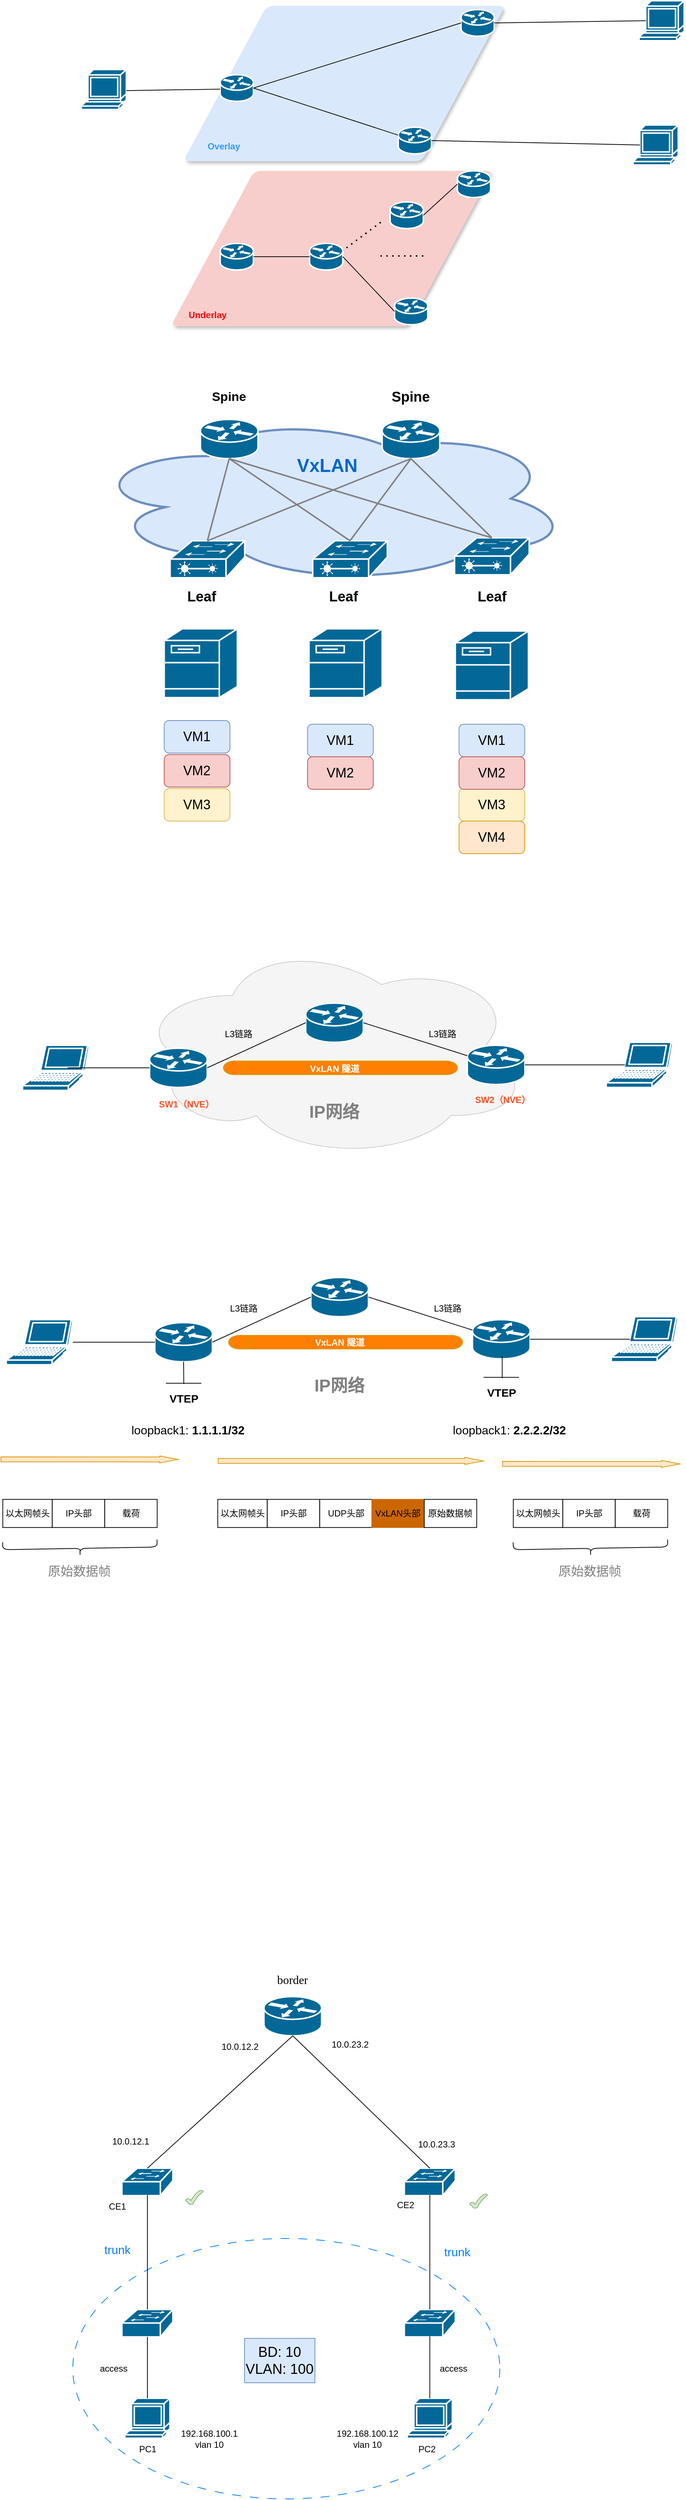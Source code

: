 <mxfile version="28.2.3" pages="2">
  <diagram name="VxLAN" id="Pzourz4h_DFcCKRPGFEX">
    <mxGraphModel dx="1106" dy="-85" grid="0" gridSize="10" guides="1" tooltips="1" connect="1" arrows="1" fold="1" page="0" pageScale="1" pageWidth="827" pageHeight="1169" math="0" shadow="0">
      <root>
        <mxCell id="0" />
        <mxCell id="1" parent="0" />
        <mxCell id="JjamYGA8a8fAGe5ncsV0-131" value="" style="ellipse;whiteSpace=wrap;html=1;dashed=1;dashPattern=12 12;strokeColor=#007FFF;" parent="1" vertex="1">
          <mxGeometry x="94.5" y="3750" width="578" height="352" as="geometry" />
        </mxCell>
        <mxCell id="JjamYGA8a8fAGe5ncsV0-26" value="" style="shape=parallelogram;perimeter=parallelogramPerimeter;whiteSpace=wrap;html=1;fixedSize=1;size=113;fillColor=#f8cecc;strokeColor=none;dashed=1;dashPattern=1 1;strokeWidth=1;rounded=1;shadow=1;" parent="1" vertex="1">
          <mxGeometry x="227" y="955" width="436" height="210" as="geometry" />
        </mxCell>
        <mxCell id="JjamYGA8a8fAGe5ncsV0-13" value="" style="shape=parallelogram;perimeter=parallelogramPerimeter;whiteSpace=wrap;html=1;fixedSize=1;size=113;fillColor=#dae8fc;strokeColor=none;dashed=1;dashPattern=1 1;strokeWidth=1;rounded=1;shadow=1;" parent="1" vertex="1">
          <mxGeometry x="244" y="732" width="436" height="210" as="geometry" />
        </mxCell>
        <mxCell id="JjamYGA8a8fAGe5ncsV0-1" value="" style="shape=mxgraph.cisco.computers_and_peripherals.terminal;sketch=0;html=1;pointerEvents=1;dashed=0;fillColor=#036897;strokeColor=#ffffff;strokeWidth=2;verticalLabelPosition=bottom;verticalAlign=top;align=center;outlineConnect=0;" parent="1" vertex="1">
          <mxGeometry x="106" y="818" width="61" height="54" as="geometry" />
        </mxCell>
        <mxCell id="JjamYGA8a8fAGe5ncsV0-2" value="" style="shape=mxgraph.cisco.computers_and_peripherals.terminal;sketch=0;html=1;pointerEvents=1;dashed=0;fillColor=#036897;strokeColor=#ffffff;strokeWidth=2;verticalLabelPosition=bottom;verticalAlign=top;align=center;outlineConnect=0;" parent="1" vertex="1">
          <mxGeometry x="861" y="725" width="61" height="54" as="geometry" />
        </mxCell>
        <mxCell id="JjamYGA8a8fAGe5ncsV0-3" value="" style="shape=mxgraph.cisco.computers_and_peripherals.terminal;sketch=0;html=1;pointerEvents=1;dashed=0;fillColor=#036897;strokeColor=#ffffff;strokeWidth=2;verticalLabelPosition=bottom;verticalAlign=top;align=center;outlineConnect=0;" parent="1" vertex="1">
          <mxGeometry x="853" y="893" width="61" height="54" as="geometry" />
        </mxCell>
        <mxCell id="JjamYGA8a8fAGe5ncsV0-4" value="" style="shape=mxgraph.cisco.routers.router;sketch=0;html=1;pointerEvents=1;dashed=0;fillColor=#036897;strokeColor=#ffffff;strokeWidth=2;verticalLabelPosition=bottom;verticalAlign=top;align=center;outlineConnect=0;" parent="1" vertex="1">
          <mxGeometry x="294" y="825" width="45" height="36" as="geometry" />
        </mxCell>
        <mxCell id="JjamYGA8a8fAGe5ncsV0-5" value="" style="shape=mxgraph.cisco.routers.router;sketch=0;html=1;pointerEvents=1;dashed=0;fillColor=#036897;strokeColor=#ffffff;strokeWidth=2;verticalLabelPosition=bottom;verticalAlign=top;align=center;outlineConnect=0;" parent="1" vertex="1">
          <mxGeometry x="535" y="896" width="45" height="36" as="geometry" />
        </mxCell>
        <mxCell id="JjamYGA8a8fAGe5ncsV0-6" value="" style="shape=mxgraph.cisco.routers.router;sketch=0;html=1;pointerEvents=1;dashed=0;fillColor=#036897;strokeColor=#ffffff;strokeWidth=2;verticalLabelPosition=bottom;verticalAlign=top;align=center;outlineConnect=0;" parent="1" vertex="1">
          <mxGeometry x="620" y="737" width="45" height="36" as="geometry" />
        </mxCell>
        <mxCell id="JjamYGA8a8fAGe5ncsV0-7" value="" style="endArrow=none;html=1;rounded=0;fontSize=12;startSize=8;endSize=8;curved=1;exitX=1;exitY=0.5;exitDx=0;exitDy=0;exitPerimeter=0;entryX=0;entryY=0.5;entryDx=0;entryDy=0;entryPerimeter=0;" parent="1" source="JjamYGA8a8fAGe5ncsV0-4" target="JjamYGA8a8fAGe5ncsV0-6" edge="1">
          <mxGeometry width="50" height="50" relative="1" as="geometry">
            <mxPoint x="405" y="952" as="sourcePoint" />
            <mxPoint x="455" y="902" as="targetPoint" />
          </mxGeometry>
        </mxCell>
        <mxCell id="JjamYGA8a8fAGe5ncsV0-8" value="" style="endArrow=none;html=1;rounded=0;fontSize=12;startSize=8;endSize=8;curved=1;exitX=1;exitY=0.5;exitDx=0;exitDy=0;exitPerimeter=0;" parent="1" source="JjamYGA8a8fAGe5ncsV0-4" target="JjamYGA8a8fAGe5ncsV0-5" edge="1">
          <mxGeometry width="50" height="50" relative="1" as="geometry">
            <mxPoint x="405" y="952" as="sourcePoint" />
            <mxPoint x="455" y="902" as="targetPoint" />
          </mxGeometry>
        </mxCell>
        <mxCell id="JjamYGA8a8fAGe5ncsV0-9" value="" style="endArrow=none;html=1;rounded=0;fontSize=12;startSize=8;endSize=8;curved=1;entryX=0;entryY=0.5;entryDx=0;entryDy=0;entryPerimeter=0;exitX=1;exitY=0.5;exitDx=0;exitDy=0;exitPerimeter=0;" parent="1" edge="1">
          <mxGeometry width="50" height="50" relative="1" as="geometry">
            <mxPoint x="167" y="846.5" as="sourcePoint" />
            <mxPoint x="294" y="844.5" as="targetPoint" />
          </mxGeometry>
        </mxCell>
        <mxCell id="JjamYGA8a8fAGe5ncsV0-10" value="" style="endArrow=none;html=1;rounded=0;fontSize=12;startSize=8;endSize=8;curved=1;entryX=0.15;entryY=0.5;entryDx=0;entryDy=0;entryPerimeter=0;exitX=1;exitY=0.5;exitDx=0;exitDy=0;exitPerimeter=0;" parent="1" source="JjamYGA8a8fAGe5ncsV0-6" target="JjamYGA8a8fAGe5ncsV0-2" edge="1">
          <mxGeometry width="50" height="50" relative="1" as="geometry">
            <mxPoint x="465" y="893" as="sourcePoint" />
            <mxPoint x="515" y="843" as="targetPoint" />
          </mxGeometry>
        </mxCell>
        <mxCell id="JjamYGA8a8fAGe5ncsV0-11" value="" style="endArrow=none;html=1;rounded=0;fontSize=12;startSize=8;endSize=8;curved=1;exitX=1;exitY=0.5;exitDx=0;exitDy=0;exitPerimeter=0;entryX=0.15;entryY=0.5;entryDx=0;entryDy=0;entryPerimeter=0;" parent="1" source="JjamYGA8a8fAGe5ncsV0-5" target="JjamYGA8a8fAGe5ncsV0-3" edge="1">
          <mxGeometry width="50" height="50" relative="1" as="geometry">
            <mxPoint x="465" y="893" as="sourcePoint" />
            <mxPoint x="515" y="843" as="targetPoint" />
          </mxGeometry>
        </mxCell>
        <mxCell id="JjamYGA8a8fAGe5ncsV0-15" value="&lt;b&gt;&lt;span style=&quot;color: rgb(51, 153, 255);&quot;&gt;Overlay&lt;/span&gt;&lt;/b&gt;" style="text;html=1;align=center;verticalAlign=middle;whiteSpace=wrap;rounded=0;" parent="1" vertex="1">
          <mxGeometry x="269" y="907" width="60" height="30" as="geometry" />
        </mxCell>
        <mxCell id="JjamYGA8a8fAGe5ncsV0-16" value="" style="shape=mxgraph.cisco.routers.router;sketch=0;html=1;pointerEvents=1;dashed=0;fillColor=#036897;strokeColor=#ffffff;strokeWidth=2;verticalLabelPosition=bottom;verticalAlign=top;align=center;outlineConnect=0;" parent="1" vertex="1">
          <mxGeometry x="294" y="1053" width="45" height="36" as="geometry" />
        </mxCell>
        <mxCell id="JjamYGA8a8fAGe5ncsV0-17" value="" style="shape=mxgraph.cisco.routers.router;sketch=0;html=1;pointerEvents=1;dashed=0;fillColor=#036897;strokeColor=#ffffff;strokeWidth=2;verticalLabelPosition=bottom;verticalAlign=top;align=center;outlineConnect=0;" parent="1" vertex="1">
          <mxGeometry x="530" y="1127" width="45" height="36" as="geometry" />
        </mxCell>
        <mxCell id="JjamYGA8a8fAGe5ncsV0-18" value="" style="shape=mxgraph.cisco.routers.router;sketch=0;html=1;pointerEvents=1;dashed=0;fillColor=#036897;strokeColor=#ffffff;strokeWidth=2;verticalLabelPosition=bottom;verticalAlign=top;align=center;outlineConnect=0;" parent="1" vertex="1">
          <mxGeometry x="615" y="955" width="45" height="36" as="geometry" />
        </mxCell>
        <mxCell id="JjamYGA8a8fAGe5ncsV0-19" value="" style="shape=mxgraph.cisco.routers.router;sketch=0;html=1;pointerEvents=1;dashed=0;fillColor=#036897;strokeColor=#ffffff;strokeWidth=2;verticalLabelPosition=bottom;verticalAlign=top;align=center;outlineConnect=0;" parent="1" vertex="1">
          <mxGeometry x="415" y="1053" width="45" height="36" as="geometry" />
        </mxCell>
        <mxCell id="JjamYGA8a8fAGe5ncsV0-20" value="" style="shape=mxgraph.cisco.routers.router;sketch=0;html=1;pointerEvents=1;dashed=0;fillColor=#036897;strokeColor=#ffffff;strokeWidth=2;verticalLabelPosition=bottom;verticalAlign=top;align=center;outlineConnect=0;" parent="1" vertex="1">
          <mxGeometry x="524" y="997" width="45" height="36" as="geometry" />
        </mxCell>
        <mxCell id="JjamYGA8a8fAGe5ncsV0-21" value="" style="endArrow=none;dashed=1;html=1;dashPattern=1 3;strokeWidth=2;rounded=0;fontSize=12;startSize=8;endSize=8;curved=1;" parent="1" edge="1">
          <mxGeometry width="50" height="50" relative="1" as="geometry">
            <mxPoint x="511" y="1070" as="sourcePoint" />
            <mxPoint x="569" y="1070" as="targetPoint" />
          </mxGeometry>
        </mxCell>
        <mxCell id="JjamYGA8a8fAGe5ncsV0-22" value="" style="endArrow=none;html=1;rounded=0;fontSize=12;startSize=8;endSize=8;curved=1;exitX=1;exitY=0.5;exitDx=0;exitDy=0;exitPerimeter=0;entryX=0;entryY=0.5;entryDx=0;entryDy=0;entryPerimeter=0;" parent="1" source="JjamYGA8a8fAGe5ncsV0-16" target="JjamYGA8a8fAGe5ncsV0-19" edge="1">
          <mxGeometry width="50" height="50" relative="1" as="geometry">
            <mxPoint x="386" y="1026" as="sourcePoint" />
            <mxPoint x="436" y="976" as="targetPoint" />
          </mxGeometry>
        </mxCell>
        <mxCell id="JjamYGA8a8fAGe5ncsV0-23" value="" style="endArrow=none;html=1;rounded=0;fontSize=12;startSize=8;endSize=8;curved=1;exitX=1;exitY=0.5;exitDx=0;exitDy=0;exitPerimeter=0;entryX=0;entryY=0.5;entryDx=0;entryDy=0;entryPerimeter=0;" parent="1" source="JjamYGA8a8fAGe5ncsV0-19" target="JjamYGA8a8fAGe5ncsV0-17" edge="1">
          <mxGeometry width="50" height="50" relative="1" as="geometry">
            <mxPoint x="386" y="1026" as="sourcePoint" />
            <mxPoint x="436" y="976" as="targetPoint" />
          </mxGeometry>
        </mxCell>
        <mxCell id="JjamYGA8a8fAGe5ncsV0-24" value="" style="endArrow=none;html=1;rounded=0;fontSize=12;startSize=8;endSize=8;curved=1;entryX=0;entryY=0.5;entryDx=0;entryDy=0;entryPerimeter=0;exitX=1;exitY=0.5;exitDx=0;exitDy=0;exitPerimeter=0;" parent="1" source="JjamYGA8a8fAGe5ncsV0-20" target="JjamYGA8a8fAGe5ncsV0-18" edge="1">
          <mxGeometry width="50" height="50" relative="1" as="geometry">
            <mxPoint x="386" y="1026" as="sourcePoint" />
            <mxPoint x="436" y="976" as="targetPoint" />
          </mxGeometry>
        </mxCell>
        <mxCell id="JjamYGA8a8fAGe5ncsV0-25" value="" style="endArrow=none;dashed=1;html=1;dashPattern=1 3;strokeWidth=2;rounded=0;fontSize=12;startSize=8;endSize=8;curved=1;" parent="1" edge="1">
          <mxGeometry width="50" height="50" relative="1" as="geometry">
            <mxPoint x="465" y="1059" as="sourcePoint" />
            <mxPoint x="516" y="1021" as="targetPoint" />
          </mxGeometry>
        </mxCell>
        <mxCell id="JjamYGA8a8fAGe5ncsV0-27" value="&lt;b&gt;&lt;span style=&quot;color: rgb(255, 0, 0);&quot;&gt;Underlay&lt;/span&gt;&lt;/b&gt;" style="text;html=1;align=center;verticalAlign=middle;whiteSpace=wrap;rounded=0;" parent="1" vertex="1">
          <mxGeometry x="247" y="1135" width="60" height="30" as="geometry" />
        </mxCell>
        <mxCell id="JjamYGA8a8fAGe5ncsV0-28" value="" style="ellipse;shape=cloud;whiteSpace=wrap;html=1;strokeColor=#6c8ebf;strokeWidth=3;fillColor=#dae8fc;" parent="1" vertex="1">
          <mxGeometry x="115.25" y="1283" width="654" height="230" as="geometry" />
        </mxCell>
        <mxCell id="JjamYGA8a8fAGe5ncsV0-29" value="" style="shape=mxgraph.cisco.switches.layer_2_remote_switch;sketch=0;html=1;pointerEvents=1;dashed=0;fillColor=#036897;strokeColor=#ffffff;strokeWidth=2;verticalLabelPosition=bottom;verticalAlign=top;align=center;outlineConnect=0;" parent="1" vertex="1">
          <mxGeometry x="226.25" y="1455" width="101" height="50" as="geometry" />
        </mxCell>
        <mxCell id="JjamYGA8a8fAGe5ncsV0-30" value="" style="shape=mxgraph.cisco.switches.layer_2_remote_switch;sketch=0;html=1;pointerEvents=1;dashed=0;fillColor=#036897;strokeColor=#ffffff;strokeWidth=2;verticalLabelPosition=bottom;verticalAlign=top;align=center;outlineConnect=0;" parent="1" vertex="1">
          <mxGeometry x="419.25" y="1455" width="101" height="50" as="geometry" />
        </mxCell>
        <mxCell id="JjamYGA8a8fAGe5ncsV0-31" value="" style="shape=mxgraph.cisco.switches.layer_2_remote_switch;sketch=0;html=1;pointerEvents=1;dashed=0;fillColor=#036897;strokeColor=#ffffff;strokeWidth=2;verticalLabelPosition=bottom;verticalAlign=top;align=center;outlineConnect=0;" parent="1" vertex="1">
          <mxGeometry x="611.25" y="1451" width="101" height="50" as="geometry" />
        </mxCell>
        <mxCell id="JjamYGA8a8fAGe5ncsV0-32" value="" style="shape=mxgraph.cisco.routers.router;sketch=0;html=1;pointerEvents=1;dashed=0;fillColor=#036897;strokeColor=#ffffff;strokeWidth=2;verticalLabelPosition=bottom;verticalAlign=top;align=center;outlineConnect=0;" parent="1" vertex="1">
          <mxGeometry x="267.25" y="1291" width="78" height="53" as="geometry" />
        </mxCell>
        <mxCell id="JjamYGA8a8fAGe5ncsV0-33" value="" style="shape=mxgraph.cisco.routers.router;sketch=0;html=1;pointerEvents=1;dashed=0;fillColor=#036897;strokeColor=#ffffff;strokeWidth=2;verticalLabelPosition=bottom;verticalAlign=top;align=center;outlineConnect=0;" parent="1" vertex="1">
          <mxGeometry x="513.25" y="1291" width="78" height="53" as="geometry" />
        </mxCell>
        <mxCell id="JjamYGA8a8fAGe5ncsV0-34" value="" style="endArrow=none;html=1;rounded=0;fontSize=12;startSize=8;endSize=8;curved=1;exitX=0.5;exitY=1;exitDx=0;exitDy=0;exitPerimeter=0;entryX=0.5;entryY=0;entryDx=0;entryDy=0;entryPerimeter=0;strokeWidth=2;strokeColor=#808080;" parent="1" source="JjamYGA8a8fAGe5ncsV0-32" target="JjamYGA8a8fAGe5ncsV0-29" edge="1">
          <mxGeometry width="50" height="50" relative="1" as="geometry">
            <mxPoint x="451.25" y="1373" as="sourcePoint" />
            <mxPoint x="501.25" y="1323" as="targetPoint" />
          </mxGeometry>
        </mxCell>
        <mxCell id="JjamYGA8a8fAGe5ncsV0-35" value="" style="endArrow=none;html=1;rounded=0;fontSize=12;startSize=8;endSize=8;curved=1;exitX=0.5;exitY=0;exitDx=0;exitDy=0;exitPerimeter=0;entryX=0.5;entryY=1;entryDx=0;entryDy=0;entryPerimeter=0;strokeWidth=2;strokeColor=#808080;" parent="1" source="JjamYGA8a8fAGe5ncsV0-30" target="JjamYGA8a8fAGe5ncsV0-32" edge="1">
          <mxGeometry width="50" height="50" relative="1" as="geometry">
            <mxPoint x="552.25" y="1055" as="sourcePoint" />
            <mxPoint x="510.25" y="1162" as="targetPoint" />
          </mxGeometry>
        </mxCell>
        <mxCell id="JjamYGA8a8fAGe5ncsV0-36" value="" style="endArrow=none;html=1;rounded=0;fontSize=12;startSize=8;endSize=8;curved=1;exitX=0.5;exitY=0;exitDx=0;exitDy=0;exitPerimeter=0;entryX=0.5;entryY=1;entryDx=0;entryDy=0;entryPerimeter=0;strokeWidth=2;strokeColor=#808080;" parent="1" source="JjamYGA8a8fAGe5ncsV0-31" target="JjamYGA8a8fAGe5ncsV0-32" edge="1">
          <mxGeometry width="50" height="50" relative="1" as="geometry">
            <mxPoint x="484.25" y="1183" as="sourcePoint" />
            <mxPoint x="442.25" y="1290" as="targetPoint" />
          </mxGeometry>
        </mxCell>
        <mxCell id="JjamYGA8a8fAGe5ncsV0-37" value="" style="endArrow=none;html=1;rounded=0;fontSize=12;startSize=8;endSize=8;curved=1;exitX=0.5;exitY=1;exitDx=0;exitDy=0;exitPerimeter=0;entryX=0.5;entryY=0;entryDx=0;entryDy=0;entryPerimeter=0;strokeWidth=2;strokeColor=#808080;" parent="1" source="JjamYGA8a8fAGe5ncsV0-33" target="JjamYGA8a8fAGe5ncsV0-29" edge="1">
          <mxGeometry width="50" height="50" relative="1" as="geometry">
            <mxPoint x="589.25" y="1064" as="sourcePoint" />
            <mxPoint x="547.25" y="1171" as="targetPoint" />
          </mxGeometry>
        </mxCell>
        <mxCell id="JjamYGA8a8fAGe5ncsV0-38" value="" style="endArrow=none;html=1;rounded=0;fontSize=12;startSize=8;endSize=8;curved=1;exitX=0.5;exitY=0;exitDx=0;exitDy=0;exitPerimeter=0;entryX=0.5;entryY=1;entryDx=0;entryDy=0;entryPerimeter=0;strokeWidth=2;strokeColor=#808080;" parent="1" source="JjamYGA8a8fAGe5ncsV0-30" target="JjamYGA8a8fAGe5ncsV0-33" edge="1">
          <mxGeometry width="50" height="50" relative="1" as="geometry">
            <mxPoint x="636.25" y="1103" as="sourcePoint" />
            <mxPoint x="594.25" y="1210" as="targetPoint" />
          </mxGeometry>
        </mxCell>
        <mxCell id="JjamYGA8a8fAGe5ncsV0-39" value="" style="endArrow=none;html=1;rounded=0;fontSize=12;startSize=8;endSize=8;curved=1;exitX=0.5;exitY=1;exitDx=0;exitDy=0;exitPerimeter=0;strokeWidth=2;entryX=0.5;entryY=0;entryDx=0;entryDy=0;entryPerimeter=0;strokeColor=#808080;" parent="1" source="JjamYGA8a8fAGe5ncsV0-33" target="JjamYGA8a8fAGe5ncsV0-31" edge="1">
          <mxGeometry width="50" height="50" relative="1" as="geometry">
            <mxPoint x="621.25" y="962" as="sourcePoint" />
            <mxPoint x="579.25" y="1069" as="targetPoint" />
          </mxGeometry>
        </mxCell>
        <mxCell id="JjamYGA8a8fAGe5ncsV0-40" value="&lt;font style=&quot;font-size: 17px;&quot;&gt;&lt;b&gt;Spine&lt;/b&gt;&lt;/font&gt;" style="text;html=1;align=center;verticalAlign=middle;whiteSpace=wrap;rounded=0;" parent="1" vertex="1">
          <mxGeometry x="276.25" y="1246" width="60" height="30" as="geometry" />
        </mxCell>
        <mxCell id="JjamYGA8a8fAGe5ncsV0-41" value="&lt;font style=&quot;font-size: 19px;&quot;&gt;&lt;b&gt;Spine&lt;/b&gt;&lt;/font&gt;" style="text;html=1;align=center;verticalAlign=middle;whiteSpace=wrap;rounded=0;" parent="1" vertex="1">
          <mxGeometry x="522.25" y="1246" width="60" height="30" as="geometry" />
        </mxCell>
        <mxCell id="JjamYGA8a8fAGe5ncsV0-42" value="&lt;font style=&quot;font-size: 19px;&quot;&gt;&lt;b&gt;Leaf&lt;/b&gt;&lt;/font&gt;" style="text;html=1;align=center;verticalAlign=middle;whiteSpace=wrap;rounded=0;" parent="1" vertex="1">
          <mxGeometry x="239.25" y="1516" width="60" height="30" as="geometry" />
        </mxCell>
        <mxCell id="JjamYGA8a8fAGe5ncsV0-43" value="&lt;font style=&quot;font-size: 19px;&quot;&gt;&lt;b&gt;Leaf&lt;/b&gt;&lt;/font&gt;" style="text;html=1;align=center;verticalAlign=middle;whiteSpace=wrap;rounded=0;" parent="1" vertex="1">
          <mxGeometry x="431.25" y="1516" width="60" height="30" as="geometry" />
        </mxCell>
        <mxCell id="JjamYGA8a8fAGe5ncsV0-44" value="&lt;font style=&quot;font-size: 19px;&quot;&gt;&lt;b&gt;Leaf&lt;/b&gt;&lt;/font&gt;" style="text;html=1;align=center;verticalAlign=middle;whiteSpace=wrap;rounded=0;" parent="1" vertex="1">
          <mxGeometry x="631.75" y="1516" width="60" height="30" as="geometry" />
        </mxCell>
        <mxCell id="JjamYGA8a8fAGe5ncsV0-45" value="" style="shape=mxgraph.cisco.servers.fileserver;sketch=0;html=1;pointerEvents=1;dashed=0;fillColor=#036897;strokeColor=#ffffff;strokeWidth=2;verticalLabelPosition=bottom;verticalAlign=top;align=center;outlineConnect=0;" parent="1" vertex="1">
          <mxGeometry x="218.25" y="1574" width="99" height="93" as="geometry" />
        </mxCell>
        <mxCell id="JjamYGA8a8fAGe5ncsV0-46" value="" style="shape=mxgraph.cisco.servers.fileserver;sketch=0;html=1;pointerEvents=1;dashed=0;fillColor=#036897;strokeColor=#ffffff;strokeWidth=2;verticalLabelPosition=bottom;verticalAlign=top;align=center;outlineConnect=0;" parent="1" vertex="1">
          <mxGeometry x="414.25" y="1574" width="99" height="93" as="geometry" />
        </mxCell>
        <mxCell id="JjamYGA8a8fAGe5ncsV0-47" value="" style="shape=mxgraph.cisco.servers.fileserver;sketch=0;html=1;pointerEvents=1;dashed=0;fillColor=#036897;strokeColor=#ffffff;strokeWidth=2;verticalLabelPosition=bottom;verticalAlign=top;align=center;outlineConnect=0;" parent="1" vertex="1">
          <mxGeometry x="612.25" y="1577" width="99" height="93" as="geometry" />
        </mxCell>
        <mxCell id="JjamYGA8a8fAGe5ncsV0-48" value="&lt;font style=&quot;font-size: 25px; color: rgb(0, 102, 204);&quot;&gt;&lt;b&gt;VxLAN&lt;/b&gt;&lt;/font&gt;" style="text;html=1;align=center;verticalAlign=middle;whiteSpace=wrap;rounded=0;" parent="1" vertex="1">
          <mxGeometry x="347.25" y="1316" width="184" height="71" as="geometry" />
        </mxCell>
        <mxCell id="JjamYGA8a8fAGe5ncsV0-50" value="&lt;font style=&quot;font-size: 18px;&quot;&gt;VM1&lt;/font&gt;" style="rounded=1;whiteSpace=wrap;html=1;fillColor=#dae8fc;strokeColor=#6c8ebf;" parent="1" vertex="1">
          <mxGeometry x="218.25" y="1698" width="89" height="44" as="geometry" />
        </mxCell>
        <mxCell id="JjamYGA8a8fAGe5ncsV0-51" value="&lt;font style=&quot;font-size: 18px;&quot;&gt;VM2&lt;/font&gt;" style="rounded=1;whiteSpace=wrap;html=1;fillColor=#f8cecc;strokeColor=#b85450;" parent="1" vertex="1">
          <mxGeometry x="218.25" y="1744" width="89" height="44" as="geometry" />
        </mxCell>
        <mxCell id="JjamYGA8a8fAGe5ncsV0-52" value="&lt;font style=&quot;font-size: 18px;&quot;&gt;VM3&lt;/font&gt;" style="rounded=1;whiteSpace=wrap;html=1;fillColor=#fff2cc;strokeColor=#d6b656;" parent="1" vertex="1">
          <mxGeometry x="218.25" y="1790" width="89" height="44" as="geometry" />
        </mxCell>
        <mxCell id="JjamYGA8a8fAGe5ncsV0-53" value="&lt;font style=&quot;font-size: 18px;&quot;&gt;VM1&lt;/font&gt;" style="rounded=1;whiteSpace=wrap;html=1;fillColor=#dae8fc;strokeColor=#6c8ebf;" parent="1" vertex="1">
          <mxGeometry x="412.25" y="1703" width="89" height="44" as="geometry" />
        </mxCell>
        <mxCell id="JjamYGA8a8fAGe5ncsV0-54" value="&lt;font style=&quot;font-size: 18px;&quot;&gt;VM2&lt;/font&gt;" style="rounded=1;whiteSpace=wrap;html=1;fillColor=#f8cecc;strokeColor=#b85450;" parent="1" vertex="1">
          <mxGeometry x="412.25" y="1747" width="89" height="44" as="geometry" />
        </mxCell>
        <mxCell id="JjamYGA8a8fAGe5ncsV0-55" value="&lt;font style=&quot;font-size: 18px;&quot;&gt;VM3&lt;/font&gt;" style="rounded=1;whiteSpace=wrap;html=1;fillColor=#fff2cc;strokeColor=#d6b656;" parent="1" vertex="1">
          <mxGeometry x="617.25" y="1790" width="89" height="44" as="geometry" />
        </mxCell>
        <mxCell id="JjamYGA8a8fAGe5ncsV0-56" value="&lt;font style=&quot;font-size: 18px;&quot;&gt;VM1&lt;/font&gt;" style="rounded=1;whiteSpace=wrap;html=1;fillColor=#dae8fc;strokeColor=#6c8ebf;" parent="1" vertex="1">
          <mxGeometry x="617.25" y="1703" width="89" height="44" as="geometry" />
        </mxCell>
        <mxCell id="JjamYGA8a8fAGe5ncsV0-57" value="&lt;font style=&quot;font-size: 18px;&quot;&gt;VM2&lt;/font&gt;" style="rounded=1;whiteSpace=wrap;html=1;fillColor=#f8cecc;strokeColor=#b85450;" parent="1" vertex="1">
          <mxGeometry x="617.25" y="1747" width="89" height="44" as="geometry" />
        </mxCell>
        <mxCell id="JjamYGA8a8fAGe5ncsV0-58" value="&lt;font style=&quot;font-size: 18px;&quot;&gt;VM4&lt;/font&gt;" style="rounded=1;whiteSpace=wrap;html=1;fillColor=#ffe6cc;strokeColor=#d79b00;" parent="1" vertex="1">
          <mxGeometry x="617.25" y="1834" width="89" height="44" as="geometry" />
        </mxCell>
        <mxCell id="JjamYGA8a8fAGe5ncsV0-59" value="" style="ellipse;shape=cloud;whiteSpace=wrap;html=1;fillColor=#f5f5f5;fontColor=#333333;strokeColor=#CCCCCC;" parent="1" vertex="1">
          <mxGeometry x="176.5" y="1996" width="537" height="295" as="geometry" />
        </mxCell>
        <mxCell id="JjamYGA8a8fAGe5ncsV0-60" value="" style="shape=mxgraph.cisco.computers_and_peripherals.laptop;sketch=0;html=1;pointerEvents=1;dashed=0;fillColor=#036897;strokeColor=#ffffff;strokeWidth=2;verticalLabelPosition=bottom;verticalAlign=top;align=center;outlineConnect=0;" parent="1" vertex="1">
          <mxGeometry x="26.5" y="2137" width="90" height="61" as="geometry" />
        </mxCell>
        <mxCell id="JjamYGA8a8fAGe5ncsV0-61" value="" style="shape=mxgraph.cisco.computers_and_peripherals.laptop;sketch=0;html=1;pointerEvents=1;dashed=0;fillColor=#036897;strokeColor=#ffffff;strokeWidth=2;verticalLabelPosition=bottom;verticalAlign=top;align=center;outlineConnect=0;" parent="1" vertex="1">
          <mxGeometry x="816.5" y="2133" width="90" height="61" as="geometry" />
        </mxCell>
        <mxCell id="JjamYGA8a8fAGe5ncsV0-62" value="" style="shape=mxgraph.cisco.routers.router;sketch=0;html=1;pointerEvents=1;dashed=0;fillColor=#036897;strokeColor=#ffffff;strokeWidth=2;verticalLabelPosition=bottom;verticalAlign=top;align=center;outlineConnect=0;" parent="1" vertex="1">
          <mxGeometry x="198.5" y="2141" width="78" height="53" as="geometry" />
        </mxCell>
        <mxCell id="JjamYGA8a8fAGe5ncsV0-63" value="" style="shape=mxgraph.cisco.routers.router;sketch=0;html=1;pointerEvents=1;dashed=0;fillColor=#036897;strokeColor=#ffffff;strokeWidth=2;verticalLabelPosition=bottom;verticalAlign=top;align=center;outlineConnect=0;" parent="1" vertex="1">
          <mxGeometry x="628.5" y="2137" width="78" height="53" as="geometry" />
        </mxCell>
        <mxCell id="JjamYGA8a8fAGe5ncsV0-64" value="" style="shape=cylinder3;whiteSpace=wrap;html=1;boundedLbl=1;backgroundOutline=1;size=15;rotation=-90;fillColor=#FF8000;strokeColor=#d79b00;" parent="1" vertex="1">
          <mxGeometry x="447.5" y="2009.13" width="18.5" height="316.75" as="geometry" />
        </mxCell>
        <mxCell id="JjamYGA8a8fAGe5ncsV0-65" value="&lt;b style=&quot;color: rgb(255, 255, 255);&quot;&gt;VxLAN 隧道&lt;/b&gt;" style="text;html=1;align=center;verticalAlign=middle;whiteSpace=wrap;rounded=0;" parent="1" vertex="1">
          <mxGeometry x="406" y="2153.5" width="85.5" height="30" as="geometry" />
        </mxCell>
        <mxCell id="JjamYGA8a8fAGe5ncsV0-66" value="" style="endArrow=none;html=1;rounded=0;fontSize=12;startSize=8;endSize=8;curved=1;exitX=0;exitY=0.5;exitDx=0;exitDy=0;exitPerimeter=0;" parent="1" source="JjamYGA8a8fAGe5ncsV0-62" edge="1">
          <mxGeometry width="50" height="50" relative="1" as="geometry">
            <mxPoint x="414.5" y="2203" as="sourcePoint" />
            <mxPoint x="87.5" y="2167.5" as="targetPoint" />
          </mxGeometry>
        </mxCell>
        <mxCell id="JjamYGA8a8fAGe5ncsV0-67" value="" style="endArrow=none;html=1;rounded=0;fontSize=12;startSize=8;endSize=8;curved=1;entryX=1;entryY=0.5;entryDx=0;entryDy=0;entryPerimeter=0;exitX=0.28;exitY=0.5;exitDx=0;exitDy=0;exitPerimeter=0;" parent="1" source="JjamYGA8a8fAGe5ncsV0-61" target="JjamYGA8a8fAGe5ncsV0-63" edge="1">
          <mxGeometry width="50" height="50" relative="1" as="geometry">
            <mxPoint x="414.5" y="2203" as="sourcePoint" />
            <mxPoint x="464.5" y="2153" as="targetPoint" />
          </mxGeometry>
        </mxCell>
        <mxCell id="JjamYGA8a8fAGe5ncsV0-68" value="&lt;b style=&quot;color: rgb(128, 128, 128);&quot;&gt;&lt;font style=&quot;font-size: 23px;&quot;&gt;IP网络&lt;/font&gt;&lt;/b&gt;" style="text;html=1;align=center;verticalAlign=middle;whiteSpace=wrap;rounded=0;fillColor=none;fontColor=#333333;strokeColor=none;" parent="1" vertex="1">
          <mxGeometry x="400.25" y="2208" width="97" height="37" as="geometry" />
        </mxCell>
        <mxCell id="JjamYGA8a8fAGe5ncsV0-69" value="" style="shape=mxgraph.cisco.routers.router;sketch=0;html=1;pointerEvents=1;dashed=0;fillColor=#036897;strokeColor=#ffffff;strokeWidth=2;verticalLabelPosition=bottom;verticalAlign=top;align=center;outlineConnect=0;" parent="1" vertex="1">
          <mxGeometry x="409.75" y="2080" width="78" height="53" as="geometry" />
        </mxCell>
        <mxCell id="JjamYGA8a8fAGe5ncsV0-70" value="" style="endArrow=none;html=1;rounded=0;fontSize=12;startSize=8;endSize=8;curved=1;exitX=1;exitY=0.5;exitDx=0;exitDy=0;exitPerimeter=0;entryX=0;entryY=0.5;entryDx=0;entryDy=0;entryPerimeter=0;" parent="1" source="JjamYGA8a8fAGe5ncsV0-62" target="JjamYGA8a8fAGe5ncsV0-69" edge="1">
          <mxGeometry width="50" height="50" relative="1" as="geometry">
            <mxPoint x="414.5" y="2203" as="sourcePoint" />
            <mxPoint x="464.5" y="2153" as="targetPoint" />
          </mxGeometry>
        </mxCell>
        <mxCell id="JjamYGA8a8fAGe5ncsV0-71" value="" style="endArrow=none;html=1;rounded=0;fontSize=12;startSize=8;endSize=8;curved=1;entryX=1;entryY=0.5;entryDx=0;entryDy=0;entryPerimeter=0;" parent="1" source="JjamYGA8a8fAGe5ncsV0-63" target="JjamYGA8a8fAGe5ncsV0-69" edge="1">
          <mxGeometry width="50" height="50" relative="1" as="geometry">
            <mxPoint x="414.5" y="2203" as="sourcePoint" />
            <mxPoint x="464.5" y="2153" as="targetPoint" />
          </mxGeometry>
        </mxCell>
        <mxCell id="JjamYGA8a8fAGe5ncsV0-72" value="L3链路" style="text;html=1;align=center;verticalAlign=middle;whiteSpace=wrap;rounded=0;" parent="1" vertex="1">
          <mxGeometry x="288.5" y="2107" width="60" height="30" as="geometry" />
        </mxCell>
        <mxCell id="JjamYGA8a8fAGe5ncsV0-73" value="L3链路" style="text;html=1;align=center;verticalAlign=middle;whiteSpace=wrap;rounded=0;" parent="1" vertex="1">
          <mxGeometry x="564.5" y="2107" width="60" height="30" as="geometry" />
        </mxCell>
        <mxCell id="JjamYGA8a8fAGe5ncsV0-74" value="&lt;b&gt;&lt;span style=&quot;color: rgb(255, 77, 35);&quot;&gt;SW1（NVE）&lt;/span&gt;&lt;/b&gt;" style="text;html=1;align=center;verticalAlign=middle;whiteSpace=wrap;rounded=0;" parent="1" vertex="1">
          <mxGeometry x="200.5" y="2202" width="95" height="30" as="geometry" />
        </mxCell>
        <mxCell id="JjamYGA8a8fAGe5ncsV0-75" value="&lt;b&gt;&lt;span style=&quot;color: rgb(255, 77, 35);&quot;&gt;SW2（NVE）&lt;/span&gt;&lt;/b&gt;" style="text;html=1;align=center;verticalAlign=middle;whiteSpace=wrap;rounded=0;" parent="1" vertex="1">
          <mxGeometry x="628.5" y="2196" width="95" height="30" as="geometry" />
        </mxCell>
        <mxCell id="JjamYGA8a8fAGe5ncsV0-77" value="" style="shape=mxgraph.cisco.computers_and_peripherals.laptop;sketch=0;html=1;pointerEvents=1;dashed=0;fillColor=#036897;strokeColor=#ffffff;strokeWidth=2;verticalLabelPosition=bottom;verticalAlign=top;align=center;outlineConnect=0;" parent="1" vertex="1">
          <mxGeometry x="4.5" y="2507.87" width="90" height="61" as="geometry" />
        </mxCell>
        <mxCell id="JjamYGA8a8fAGe5ncsV0-78" value="" style="shape=mxgraph.cisco.computers_and_peripherals.laptop;sketch=0;html=1;pointerEvents=1;dashed=0;fillColor=#036897;strokeColor=#ffffff;strokeWidth=2;verticalLabelPosition=bottom;verticalAlign=top;align=center;outlineConnect=0;" parent="1" vertex="1">
          <mxGeometry x="823.5" y="2503.87" width="90" height="61" as="geometry" />
        </mxCell>
        <mxCell id="JjamYGA8a8fAGe5ncsV0-79" value="" style="shape=mxgraph.cisco.routers.router;sketch=0;html=1;pointerEvents=1;dashed=0;fillColor=#036897;strokeColor=#ffffff;strokeWidth=2;verticalLabelPosition=bottom;verticalAlign=top;align=center;outlineConnect=0;" parent="1" vertex="1">
          <mxGeometry x="205.5" y="2511.87" width="78" height="53" as="geometry" />
        </mxCell>
        <mxCell id="JjamYGA8a8fAGe5ncsV0-80" value="" style="shape=mxgraph.cisco.routers.router;sketch=0;html=1;pointerEvents=1;dashed=0;fillColor=#036897;strokeColor=#ffffff;strokeWidth=2;verticalLabelPosition=bottom;verticalAlign=top;align=center;outlineConnect=0;" parent="1" vertex="1">
          <mxGeometry x="635.5" y="2507.87" width="78" height="53" as="geometry" />
        </mxCell>
        <mxCell id="JjamYGA8a8fAGe5ncsV0-81" value="" style="shape=cylinder3;whiteSpace=wrap;html=1;boundedLbl=1;backgroundOutline=1;size=15;rotation=-90;fillColor=#FF8000;strokeColor=#d79b00;" parent="1" vertex="1">
          <mxGeometry x="454.5" y="2380" width="18.5" height="316.75" as="geometry" />
        </mxCell>
        <mxCell id="JjamYGA8a8fAGe5ncsV0-82" value="&lt;b style=&quot;color: rgb(255, 255, 255);&quot;&gt;VxLAN 隧道&lt;/b&gt;" style="text;html=1;align=center;verticalAlign=middle;whiteSpace=wrap;rounded=0;" parent="1" vertex="1">
          <mxGeometry x="413" y="2524.37" width="85.5" height="30" as="geometry" />
        </mxCell>
        <mxCell id="JjamYGA8a8fAGe5ncsV0-83" value="" style="endArrow=none;html=1;rounded=0;fontSize=12;startSize=8;endSize=8;curved=1;exitX=0;exitY=0.5;exitDx=0;exitDy=0;exitPerimeter=0;" parent="1" source="JjamYGA8a8fAGe5ncsV0-79" target="JjamYGA8a8fAGe5ncsV0-77" edge="1">
          <mxGeometry width="50" height="50" relative="1" as="geometry">
            <mxPoint x="421.5" y="2573.87" as="sourcePoint" />
            <mxPoint x="471.5" y="2523.87" as="targetPoint" />
          </mxGeometry>
        </mxCell>
        <mxCell id="JjamYGA8a8fAGe5ncsV0-84" value="" style="endArrow=none;html=1;rounded=0;fontSize=12;startSize=8;endSize=8;curved=1;entryX=1;entryY=0.5;entryDx=0;entryDy=0;entryPerimeter=0;exitX=0.28;exitY=0.5;exitDx=0;exitDy=0;exitPerimeter=0;" parent="1" source="JjamYGA8a8fAGe5ncsV0-78" target="JjamYGA8a8fAGe5ncsV0-80" edge="1">
          <mxGeometry width="50" height="50" relative="1" as="geometry">
            <mxPoint x="421.5" y="2573.87" as="sourcePoint" />
            <mxPoint x="471.5" y="2523.87" as="targetPoint" />
          </mxGeometry>
        </mxCell>
        <mxCell id="JjamYGA8a8fAGe5ncsV0-85" value="&lt;b style=&quot;color: rgb(128, 128, 128);&quot;&gt;&lt;font style=&quot;font-size: 23px;&quot;&gt;IP网络&lt;/font&gt;&lt;/b&gt;" style="text;html=1;align=center;verticalAlign=middle;whiteSpace=wrap;rounded=0;fillColor=none;fontColor=#333333;strokeColor=none;" parent="1" vertex="1">
          <mxGeometry x="407.25" y="2578.87" width="97" height="37" as="geometry" />
        </mxCell>
        <mxCell id="JjamYGA8a8fAGe5ncsV0-86" value="" style="shape=mxgraph.cisco.routers.router;sketch=0;html=1;pointerEvents=1;dashed=0;fillColor=#036897;strokeColor=#ffffff;strokeWidth=2;verticalLabelPosition=bottom;verticalAlign=top;align=center;outlineConnect=0;" parent="1" vertex="1">
          <mxGeometry x="416.75" y="2450.87" width="78" height="53" as="geometry" />
        </mxCell>
        <mxCell id="JjamYGA8a8fAGe5ncsV0-87" value="" style="endArrow=none;html=1;rounded=0;fontSize=12;startSize=8;endSize=8;curved=1;exitX=1;exitY=0.5;exitDx=0;exitDy=0;exitPerimeter=0;entryX=0;entryY=0.5;entryDx=0;entryDy=0;entryPerimeter=0;" parent="1" source="JjamYGA8a8fAGe5ncsV0-79" target="JjamYGA8a8fAGe5ncsV0-86" edge="1">
          <mxGeometry width="50" height="50" relative="1" as="geometry">
            <mxPoint x="421.5" y="2573.87" as="sourcePoint" />
            <mxPoint x="471.5" y="2523.87" as="targetPoint" />
          </mxGeometry>
        </mxCell>
        <mxCell id="JjamYGA8a8fAGe5ncsV0-88" value="" style="endArrow=none;html=1;rounded=0;fontSize=12;startSize=8;endSize=8;curved=1;entryX=1;entryY=0.5;entryDx=0;entryDy=0;entryPerimeter=0;" parent="1" source="JjamYGA8a8fAGe5ncsV0-80" target="JjamYGA8a8fAGe5ncsV0-86" edge="1">
          <mxGeometry width="50" height="50" relative="1" as="geometry">
            <mxPoint x="421.5" y="2573.87" as="sourcePoint" />
            <mxPoint x="471.5" y="2523.87" as="targetPoint" />
          </mxGeometry>
        </mxCell>
        <mxCell id="JjamYGA8a8fAGe5ncsV0-89" value="L3链路" style="text;html=1;align=center;verticalAlign=middle;whiteSpace=wrap;rounded=0;" parent="1" vertex="1">
          <mxGeometry x="295.5" y="2477.87" width="60" height="30" as="geometry" />
        </mxCell>
        <mxCell id="JjamYGA8a8fAGe5ncsV0-90" value="L3链路" style="text;html=1;align=center;verticalAlign=middle;whiteSpace=wrap;rounded=0;" parent="1" vertex="1">
          <mxGeometry x="571.5" y="2477.87" width="60" height="30" as="geometry" />
        </mxCell>
        <mxCell id="JjamYGA8a8fAGe5ncsV0-91" value="&lt;font style=&quot;font-size: 16px;&quot;&gt;loopback1:&amp;nbsp;&lt;b&gt;1.1.1.1/32&lt;/b&gt;&lt;/font&gt;" style="text;html=1;align=center;verticalAlign=middle;whiteSpace=wrap;rounded=0;" parent="1" vertex="1">
          <mxGeometry x="168.75" y="2641.87" width="163" height="31" as="geometry" />
        </mxCell>
        <mxCell id="JjamYGA8a8fAGe5ncsV0-92" value="&lt;font style=&quot;font-size: 16px;&quot;&gt;loopback1:&amp;nbsp;&lt;b&gt;2.2.2.2/32&lt;/b&gt;&lt;/font&gt;" style="text;html=1;align=center;verticalAlign=middle;whiteSpace=wrap;rounded=0;" parent="1" vertex="1">
          <mxGeometry x="637.75" y="2641.87" width="95" height="30" as="geometry" />
        </mxCell>
        <mxCell id="JjamYGA8a8fAGe5ncsV0-93" value="" style="endArrow=none;html=1;rounded=0;fontSize=12;startSize=8;endSize=8;curved=1;entryX=0.5;entryY=1;entryDx=0;entryDy=0;entryPerimeter=0;" parent="1" target="JjamYGA8a8fAGe5ncsV0-79" edge="1">
          <mxGeometry width="50" height="50" relative="1" as="geometry">
            <mxPoint x="244.75" y="2594.87" as="sourcePoint" />
            <mxPoint x="457.75" y="2653.87" as="targetPoint" />
          </mxGeometry>
        </mxCell>
        <mxCell id="JjamYGA8a8fAGe5ncsV0-94" value="" style="endArrow=none;html=1;rounded=0;fontSize=12;startSize=8;endSize=8;curved=1;entryX=0.5;entryY=1;entryDx=0;entryDy=0;entryPerimeter=0;" parent="1" edge="1">
          <mxGeometry width="50" height="50" relative="1" as="geometry">
            <mxPoint x="675.75" y="2586.87" as="sourcePoint" />
            <mxPoint x="675.75" y="2556.87" as="targetPoint" />
          </mxGeometry>
        </mxCell>
        <mxCell id="JjamYGA8a8fAGe5ncsV0-95" value="" style="endArrow=none;html=1;rounded=0;fontSize=12;startSize=8;endSize=8;curved=1;" parent="1" edge="1">
          <mxGeometry width="50" height="50" relative="1" as="geometry">
            <mxPoint x="220.5" y="2593.87" as="sourcePoint" />
            <mxPoint x="268.5" y="2593.87" as="targetPoint" />
          </mxGeometry>
        </mxCell>
        <mxCell id="JjamYGA8a8fAGe5ncsV0-96" value="" style="endArrow=none;html=1;rounded=0;fontSize=12;startSize=8;endSize=8;curved=1;" parent="1" edge="1">
          <mxGeometry width="50" height="50" relative="1" as="geometry">
            <mxPoint x="650.5" y="2585.87" as="sourcePoint" />
            <mxPoint x="698.5" y="2585.87" as="targetPoint" />
          </mxGeometry>
        </mxCell>
        <mxCell id="JjamYGA8a8fAGe5ncsV0-97" value="&lt;b&gt;&lt;font style=&quot;font-size: 15px;&quot;&gt;VTEP&lt;/font&gt;&lt;/b&gt;" style="text;html=1;align=center;verticalAlign=middle;whiteSpace=wrap;rounded=0;" parent="1" vertex="1">
          <mxGeometry x="214.5" y="2598.87" width="60" height="30" as="geometry" />
        </mxCell>
        <mxCell id="JjamYGA8a8fAGe5ncsV0-98" value="&lt;b&gt;&lt;font style=&quot;font-size: 15px;&quot;&gt;VTEP&lt;/font&gt;&lt;/b&gt;" style="text;html=1;align=center;verticalAlign=middle;whiteSpace=wrap;rounded=0;" parent="1" vertex="1">
          <mxGeometry x="644.5" y="2590.87" width="60" height="30" as="geometry" />
        </mxCell>
        <mxCell id="JjamYGA8a8fAGe5ncsV0-99" value="" style="shape=flexArrow;endArrow=classic;html=1;rounded=0;fontSize=12;startSize=8;endSize=8;curved=1;width=6.667;endWidth=1.778;fillColor=#ffe6cc;strokeColor=#d79b00;" parent="1" edge="1">
          <mxGeometry width="50" height="50" relative="1" as="geometry">
            <mxPoint x="-3.25" y="2696.75" as="sourcePoint" />
            <mxPoint x="237.75" y="2696.87" as="targetPoint" />
          </mxGeometry>
        </mxCell>
        <mxCell id="JjamYGA8a8fAGe5ncsV0-100" value="" style="shape=flexArrow;endArrow=classic;html=1;rounded=0;fontSize=12;startSize=8;endSize=8;curved=1;width=6.667;endWidth=1.778;fillColor=#ffe6cc;strokeColor=#d79b00;" parent="1" edge="1">
          <mxGeometry width="50" height="50" relative="1" as="geometry">
            <mxPoint x="290.75" y="2698.87" as="sourcePoint" />
            <mxPoint x="650.75" y="2698.87" as="targetPoint" />
          </mxGeometry>
        </mxCell>
        <mxCell id="JjamYGA8a8fAGe5ncsV0-101" value="" style="shape=flexArrow;endArrow=classic;html=1;rounded=0;fontSize=12;startSize=8;endSize=8;curved=1;width=6.667;endWidth=1.778;fillColor=#ffe6cc;strokeColor=#d79b00;" parent="1" edge="1">
          <mxGeometry width="50" height="50" relative="1" as="geometry">
            <mxPoint x="675.75" y="2702.87" as="sourcePoint" />
            <mxPoint x="916.75" y="2702.99" as="targetPoint" />
          </mxGeometry>
        </mxCell>
        <mxCell id="JjamYGA8a8fAGe5ncsV0-102" value="以太网帧头" style="rounded=0;whiteSpace=wrap;html=1;" parent="1" vertex="1">
          <mxGeometry x="-0.25" y="2750.87" width="67" height="38" as="geometry" />
        </mxCell>
        <mxCell id="JjamYGA8a8fAGe5ncsV0-103" value="IP头部" style="rounded=0;whiteSpace=wrap;html=1;" parent="1" vertex="1">
          <mxGeometry x="66.75" y="2750.87" width="71" height="38" as="geometry" />
        </mxCell>
        <mxCell id="JjamYGA8a8fAGe5ncsV0-105" value="载荷" style="rounded=0;whiteSpace=wrap;html=1;" parent="1" vertex="1">
          <mxGeometry x="137.75" y="2750.87" width="71" height="38" as="geometry" />
        </mxCell>
        <mxCell id="JjamYGA8a8fAGe5ncsV0-106" value="" style="shape=curlyBracket;whiteSpace=wrap;html=1;rounded=1;flipH=1;labelPosition=right;verticalLabelPosition=middle;align=left;verticalAlign=middle;rotation=89;" parent="1" vertex="1">
          <mxGeometry x="94.24" y="2712.59" width="20" height="209" as="geometry" />
        </mxCell>
        <mxCell id="JjamYGA8a8fAGe5ncsV0-107" value="&lt;font style=&quot;font-size: 17px; color: rgb(128, 128, 128);&quot;&gt;原始数据帧&lt;/font&gt;" style="text;html=1;align=center;verticalAlign=middle;whiteSpace=wrap;rounded=0;" parent="1" vertex="1">
          <mxGeometry x="39" y="2833.87" width="128.5" height="30" as="geometry" />
        </mxCell>
        <mxCell id="JjamYGA8a8fAGe5ncsV0-108" value="以太网帧头" style="rounded=0;whiteSpace=wrap;html=1;" parent="1" vertex="1">
          <mxGeometry x="290.75" y="2750.87" width="67" height="38" as="geometry" />
        </mxCell>
        <mxCell id="JjamYGA8a8fAGe5ncsV0-109" value="IP头部" style="rounded=0;whiteSpace=wrap;html=1;" parent="1" vertex="1">
          <mxGeometry x="357.75" y="2750.87" width="71" height="38" as="geometry" />
        </mxCell>
        <mxCell id="JjamYGA8a8fAGe5ncsV0-110" value="UDP头部" style="rounded=0;whiteSpace=wrap;html=1;" parent="1" vertex="1">
          <mxGeometry x="428.75" y="2750.87" width="71" height="38" as="geometry" />
        </mxCell>
        <mxCell id="JjamYGA8a8fAGe5ncsV0-111" value="VxLAN头部" style="rounded=0;whiteSpace=wrap;html=1;fillColor=#CC6600;strokeColor=#CC6600;" parent="1" vertex="1">
          <mxGeometry x="499.25" y="2750.87" width="71" height="38" as="geometry" />
        </mxCell>
        <mxCell id="JjamYGA8a8fAGe5ncsV0-112" value="原始数据帧" style="rounded=0;whiteSpace=wrap;html=1;" parent="1" vertex="1">
          <mxGeometry x="570.25" y="2750.87" width="71" height="38" as="geometry" />
        </mxCell>
        <mxCell id="JjamYGA8a8fAGe5ncsV0-113" value="以太网帧头" style="rounded=0;whiteSpace=wrap;html=1;" parent="1" vertex="1">
          <mxGeometry x="690.749" y="2750.87" width="67" height="38" as="geometry" />
        </mxCell>
        <mxCell id="JjamYGA8a8fAGe5ncsV0-114" value="IP头部" style="rounded=0;whiteSpace=wrap;html=1;" parent="1" vertex="1">
          <mxGeometry x="757.749" y="2750.87" width="71" height="38" as="geometry" />
        </mxCell>
        <mxCell id="JjamYGA8a8fAGe5ncsV0-115" value="载荷" style="rounded=0;whiteSpace=wrap;html=1;" parent="1" vertex="1">
          <mxGeometry x="828.749" y="2750.87" width="71" height="38" as="geometry" />
        </mxCell>
        <mxCell id="JjamYGA8a8fAGe5ncsV0-116" value="" style="shape=curlyBracket;whiteSpace=wrap;html=1;rounded=1;flipH=1;labelPosition=right;verticalLabelPosition=middle;align=left;verticalAlign=middle;rotation=89;" parent="1" vertex="1">
          <mxGeometry x="785.239" y="2712.59" width="20" height="209" as="geometry" />
        </mxCell>
        <mxCell id="JjamYGA8a8fAGe5ncsV0-117" value="&lt;font style=&quot;font-size: 17px; color: rgb(128, 128, 128);&quot;&gt;原始数据帧&lt;/font&gt;" style="text;html=1;align=center;verticalAlign=middle;whiteSpace=wrap;rounded=0;" parent="1" vertex="1">
          <mxGeometry x="729.999" y="2833.87" width="128.5" height="30" as="geometry" />
        </mxCell>
        <mxCell id="JjamYGA8a8fAGe5ncsV0-118" value="" style="shape=mxgraph.cisco.routers.router;sketch=0;html=1;pointerEvents=1;dashed=0;fillColor=#036897;strokeColor=#ffffff;strokeWidth=2;verticalLabelPosition=bottom;verticalAlign=top;align=center;outlineConnect=0;" parent="1" vertex="1">
          <mxGeometry x="353.25" y="3423" width="78" height="53" as="geometry" />
        </mxCell>
        <mxCell id="JjamYGA8a8fAGe5ncsV0-119" value="" style="shape=mxgraph.cisco.switches.workgroup_switch;sketch=0;html=1;pointerEvents=1;dashed=0;fillColor=#036897;strokeColor=#ffffff;strokeWidth=2;verticalLabelPosition=bottom;verticalAlign=top;align=center;outlineConnect=0;" parent="1" vertex="1">
          <mxGeometry x="161" y="3655" width="69" height="37" as="geometry" />
        </mxCell>
        <mxCell id="JjamYGA8a8fAGe5ncsV0-120" value="" style="shape=mxgraph.cisco.switches.workgroup_switch;sketch=0;html=1;pointerEvents=1;dashed=0;fillColor=#036897;strokeColor=#ffffff;strokeWidth=2;verticalLabelPosition=bottom;verticalAlign=top;align=center;outlineConnect=0;" parent="1" vertex="1">
          <mxGeometry x="543.25" y="3655" width="69" height="37" as="geometry" />
        </mxCell>
        <mxCell id="JjamYGA8a8fAGe5ncsV0-121" value="" style="shape=mxgraph.cisco.switches.workgroup_switch;sketch=0;html=1;pointerEvents=1;dashed=0;fillColor=#036897;strokeColor=#ffffff;strokeWidth=2;verticalLabelPosition=bottom;verticalAlign=top;align=center;outlineConnect=0;" parent="1" vertex="1">
          <mxGeometry x="161" y="3846" width="69" height="37" as="geometry" />
        </mxCell>
        <mxCell id="JjamYGA8a8fAGe5ncsV0-122" value="" style="shape=mxgraph.cisco.switches.workgroup_switch;sketch=0;html=1;pointerEvents=1;dashed=0;fillColor=#036897;strokeColor=#ffffff;strokeWidth=2;verticalLabelPosition=bottom;verticalAlign=top;align=center;outlineConnect=0;" parent="1" vertex="1">
          <mxGeometry x="543.25" y="3846" width="69" height="37" as="geometry" />
        </mxCell>
        <mxCell id="JjamYGA8a8fAGe5ncsV0-123" value="" style="shape=mxgraph.cisco.computers_and_peripherals.terminal;sketch=0;html=1;pointerEvents=1;dashed=0;fillColor=#036897;strokeColor=#ffffff;strokeWidth=2;verticalLabelPosition=bottom;verticalAlign=top;align=center;outlineConnect=0;" parent="1" vertex="1">
          <mxGeometry x="165" y="3966" width="61" height="54" as="geometry" />
        </mxCell>
        <mxCell id="JjamYGA8a8fAGe5ncsV0-124" value="" style="shape=mxgraph.cisco.computers_and_peripherals.terminal;sketch=0;html=1;pointerEvents=1;dashed=0;fillColor=#036897;strokeColor=#ffffff;strokeWidth=2;verticalLabelPosition=bottom;verticalAlign=top;align=center;outlineConnect=0;" parent="1" vertex="1">
          <mxGeometry x="547.25" y="3966" width="61" height="54" as="geometry" />
        </mxCell>
        <mxCell id="JjamYGA8a8fAGe5ncsV0-125" value="" style="endArrow=none;html=1;rounded=0;fontSize=12;startSize=8;endSize=8;curved=1;exitX=0.5;exitY=0;exitDx=0;exitDy=0;exitPerimeter=0;entryX=0.5;entryY=1;entryDx=0;entryDy=0;entryPerimeter=0;" parent="1" source="JjamYGA8a8fAGe5ncsV0-119" target="JjamYGA8a8fAGe5ncsV0-118" edge="1">
          <mxGeometry width="50" height="50" relative="1" as="geometry">
            <mxPoint x="426" y="3658" as="sourcePoint" />
            <mxPoint x="476" y="3608" as="targetPoint" />
          </mxGeometry>
        </mxCell>
        <mxCell id="JjamYGA8a8fAGe5ncsV0-126" value="" style="endArrow=none;html=1;rounded=0;fontSize=12;startSize=8;endSize=8;curved=1;entryX=0.5;entryY=1;entryDx=0;entryDy=0;entryPerimeter=0;exitX=0.5;exitY=0;exitDx=0;exitDy=0;exitPerimeter=0;" parent="1" source="JjamYGA8a8fAGe5ncsV0-120" target="JjamYGA8a8fAGe5ncsV0-118" edge="1">
          <mxGeometry width="50" height="50" relative="1" as="geometry">
            <mxPoint x="426" y="3658" as="sourcePoint" />
            <mxPoint x="476" y="3608" as="targetPoint" />
          </mxGeometry>
        </mxCell>
        <mxCell id="JjamYGA8a8fAGe5ncsV0-127" value="" style="endArrow=none;html=1;rounded=0;fontSize=12;startSize=8;endSize=8;curved=1;exitX=0.5;exitY=0;exitDx=0;exitDy=0;exitPerimeter=0;entryX=0.5;entryY=0.98;entryDx=0;entryDy=0;entryPerimeter=0;" parent="1" source="JjamYGA8a8fAGe5ncsV0-121" target="JjamYGA8a8fAGe5ncsV0-119" edge="1">
          <mxGeometry width="50" height="50" relative="1" as="geometry">
            <mxPoint x="426" y="3712" as="sourcePoint" />
            <mxPoint x="476" y="3662" as="targetPoint" />
          </mxGeometry>
        </mxCell>
        <mxCell id="JjamYGA8a8fAGe5ncsV0-128" value="" style="endArrow=none;html=1;rounded=0;fontSize=12;startSize=8;endSize=8;curved=1;entryX=0.5;entryY=0.98;entryDx=0;entryDy=0;entryPerimeter=0;" parent="1" source="JjamYGA8a8fAGe5ncsV0-122" target="JjamYGA8a8fAGe5ncsV0-120" edge="1">
          <mxGeometry width="50" height="50" relative="1" as="geometry">
            <mxPoint x="426" y="3712" as="sourcePoint" />
            <mxPoint x="476" y="3662" as="targetPoint" />
          </mxGeometry>
        </mxCell>
        <mxCell id="JjamYGA8a8fAGe5ncsV0-129" value="" style="endArrow=none;html=1;rounded=0;fontSize=12;startSize=8;endSize=8;curved=1;exitX=0.5;exitY=0;exitDx=0;exitDy=0;exitPerimeter=0;" parent="1" source="JjamYGA8a8fAGe5ncsV0-123" target="JjamYGA8a8fAGe5ncsV0-121" edge="1">
          <mxGeometry width="50" height="50" relative="1" as="geometry">
            <mxPoint x="426" y="3905" as="sourcePoint" />
            <mxPoint x="476" y="3855" as="targetPoint" />
          </mxGeometry>
        </mxCell>
        <mxCell id="JjamYGA8a8fAGe5ncsV0-130" value="" style="endArrow=none;html=1;rounded=0;fontSize=12;startSize=8;endSize=8;curved=1;entryX=0.5;entryY=0.98;entryDx=0;entryDy=0;entryPerimeter=0;" parent="1" source="JjamYGA8a8fAGe5ncsV0-124" target="JjamYGA8a8fAGe5ncsV0-122" edge="1">
          <mxGeometry width="50" height="50" relative="1" as="geometry">
            <mxPoint x="426" y="3905" as="sourcePoint" />
            <mxPoint x="476" y="3855" as="targetPoint" />
          </mxGeometry>
        </mxCell>
        <mxCell id="JjamYGA8a8fAGe5ncsV0-132" value="&lt;div&gt;&lt;font style=&quot;font-size: 19px;&quot;&gt;BD: 10&lt;/font&gt;&lt;/div&gt;&lt;div&gt;&lt;font style=&quot;font-size: 19px;&quot;&gt;VLAN: 100&lt;/font&gt;&lt;/div&gt;" style="text;html=1;align=center;verticalAlign=middle;whiteSpace=wrap;rounded=0;fillColor=#dae8fc;strokeColor=#6c8ebf;" parent="1" vertex="1">
          <mxGeometry x="327" y="3885" width="95.25" height="60" as="geometry" />
        </mxCell>
        <mxCell id="JjamYGA8a8fAGe5ncsV0-133" value="CE1" style="text;html=1;align=center;verticalAlign=middle;whiteSpace=wrap;rounded=0;" parent="1" vertex="1">
          <mxGeometry x="125" y="3692" width="60" height="30" as="geometry" />
        </mxCell>
        <mxCell id="JjamYGA8a8fAGe5ncsV0-134" value="CE2" style="text;html=1;align=center;verticalAlign=middle;whiteSpace=wrap;rounded=0;" parent="1" vertex="1">
          <mxGeometry x="515" y="3690" width="60" height="30" as="geometry" />
        </mxCell>
        <mxCell id="JjamYGA8a8fAGe5ncsV0-135" value="PC1" style="text;html=1;align=center;verticalAlign=middle;whiteSpace=wrap;rounded=0;" parent="1" vertex="1">
          <mxGeometry x="166" y="4020" width="60" height="30" as="geometry" />
        </mxCell>
        <mxCell id="JjamYGA8a8fAGe5ncsV0-136" value="PC2" style="text;html=1;align=center;verticalAlign=middle;whiteSpace=wrap;rounded=0;" parent="1" vertex="1">
          <mxGeometry x="543.75" y="4020" width="60" height="30" as="geometry" />
        </mxCell>
        <mxCell id="JjamYGA8a8fAGe5ncsV0-137" value="&lt;font face=&quot;Comic Sans MS&quot; style=&quot;font-size: 16px;&quot;&gt;border&lt;/font&gt;" style="text;html=1;align=center;verticalAlign=middle;whiteSpace=wrap;rounded=0;" parent="1" vertex="1">
          <mxGeometry x="362.25" y="3385" width="60" height="30" as="geometry" />
        </mxCell>
        <mxCell id="JjamYGA8a8fAGe5ncsV0-138" value="10.0.12.2" style="text;html=1;align=center;verticalAlign=middle;whiteSpace=wrap;rounded=0;" parent="1" vertex="1">
          <mxGeometry x="290.75" y="3476" width="60" height="30" as="geometry" />
        </mxCell>
        <mxCell id="JjamYGA8a8fAGe5ncsV0-139" value="10.0.12.1" style="text;html=1;align=center;verticalAlign=middle;whiteSpace=wrap;rounded=0;" parent="1" vertex="1">
          <mxGeometry x="143.25" y="3604" width="60" height="30" as="geometry" />
        </mxCell>
        <mxCell id="JjamYGA8a8fAGe5ncsV0-140" value="10.0.23.2" style="text;html=1;align=center;verticalAlign=middle;whiteSpace=wrap;rounded=0;" parent="1" vertex="1">
          <mxGeometry x="439.75" y="3473" width="60" height="30" as="geometry" />
        </mxCell>
        <mxCell id="JjamYGA8a8fAGe5ncsV0-141" value="10.0.23.3" style="text;html=1;align=center;verticalAlign=middle;whiteSpace=wrap;rounded=0;" parent="1" vertex="1">
          <mxGeometry x="557.25" y="3608" width="60" height="30" as="geometry" />
        </mxCell>
        <mxCell id="JjamYGA8a8fAGe5ncsV0-142" value="&lt;div&gt;192.168.100.1&lt;/div&gt;&lt;div&gt;vlan 10&lt;/div&gt;" style="text;html=1;align=center;verticalAlign=middle;whiteSpace=wrap;rounded=0;" parent="1" vertex="1">
          <mxGeometry x="228.5" y="4004" width="100.5" height="34" as="geometry" />
        </mxCell>
        <mxCell id="JjamYGA8a8fAGe5ncsV0-143" value="&lt;div&gt;192.168.100.12&lt;/div&gt;&lt;div&gt;vlan 10&lt;/div&gt;" style="text;html=1;align=center;verticalAlign=middle;whiteSpace=wrap;rounded=0;" parent="1" vertex="1">
          <mxGeometry x="442.75" y="4004" width="100.5" height="34" as="geometry" />
        </mxCell>
        <mxCell id="JjamYGA8a8fAGe5ncsV0-144" value="" style="verticalLabelPosition=bottom;verticalAlign=top;html=1;shape=mxgraph.basic.tick;fillColor=#d5e8d4;strokeColor=#82b366;" parent="1" vertex="1">
          <mxGeometry x="247" y="3685" width="24" height="19" as="geometry" />
        </mxCell>
        <mxCell id="JjamYGA8a8fAGe5ncsV0-145" value="" style="verticalLabelPosition=bottom;verticalAlign=top;html=1;shape=mxgraph.basic.tick;fillColor=#d5e8d4;strokeColor=#82b366;" parent="1" vertex="1">
          <mxGeometry x="631.75" y="3690" width="24" height="19" as="geometry" />
        </mxCell>
        <mxCell id="JjamYGA8a8fAGe5ncsV0-146" value="&lt;font style=&quot;font-size: 16px; color: rgb(0, 127, 255);&quot;&gt;trunk&lt;/font&gt;" style="text;html=1;align=center;verticalAlign=middle;whiteSpace=wrap;rounded=0;" parent="1" vertex="1">
          <mxGeometry x="125" y="3750" width="60" height="30" as="geometry" />
        </mxCell>
        <mxCell id="JjamYGA8a8fAGe5ncsV0-147" value="&lt;font style=&quot;font-size: 16px; color: rgb(0, 127, 255);&quot;&gt;trunk&lt;/font&gt;" style="text;html=1;align=center;verticalAlign=middle;whiteSpace=wrap;rounded=0;" parent="1" vertex="1">
          <mxGeometry x="584.5" y="3753" width="60" height="30" as="geometry" />
        </mxCell>
        <mxCell id="JjamYGA8a8fAGe5ncsV0-148" value="access" style="text;html=1;align=center;verticalAlign=middle;whiteSpace=wrap;rounded=0;" parent="1" vertex="1">
          <mxGeometry x="120" y="3911" width="60" height="30" as="geometry" />
        </mxCell>
        <mxCell id="JjamYGA8a8fAGe5ncsV0-149" value="access" style="text;html=1;align=center;verticalAlign=middle;whiteSpace=wrap;rounded=0;" parent="1" vertex="1">
          <mxGeometry x="580" y="3911" width="60" height="30" as="geometry" />
        </mxCell>
      </root>
    </mxGraphModel>
  </diagram>
  <diagram id="E5gQzPQQ_YYUT9ARWvzE" name="第 2 页">
    <mxGraphModel dx="1284" dy="795" grid="0" gridSize="10" guides="1" tooltips="1" connect="1" arrows="1" fold="1" page="0" pageScale="1" pageWidth="827" pageHeight="1169" math="0" shadow="0">
      <root>
        <mxCell id="0" />
        <mxCell id="1" parent="0" />
        <mxCell id="9eXsOU-ZSU4dU_e6_RtU-1" value="" style="rounded=1;whiteSpace=wrap;html=1;strokeWidth=2;" vertex="1" parent="1">
          <mxGeometry x="76" y="27" width="50" height="114" as="geometry" />
        </mxCell>
        <mxCell id="9eXsOU-ZSU4dU_e6_RtU-2" value="&lt;font face=&quot;Garamond&quot; style=&quot;font-size: 15px;&quot;&gt;AHB 从接口&lt;/font&gt;" style="text;html=1;align=center;verticalAlign=middle;whiteSpace=wrap;rounded=0;rotation=-90;" vertex="1" parent="1">
          <mxGeometry x="45" y="64.5" width="116" height="39" as="geometry" />
        </mxCell>
        <mxCell id="9eXsOU-ZSU4dU_e6_RtU-3" value="" style="shape=flexArrow;endArrow=classic;startArrow=classic;html=1;rounded=0;" edge="1" parent="1">
          <mxGeometry width="100" height="100" relative="1" as="geometry">
            <mxPoint x="134" y="83.5" as="sourcePoint" />
            <mxPoint x="230" y="84" as="targetPoint" />
          </mxGeometry>
        </mxCell>
        <mxCell id="9eXsOU-ZSU4dU_e6_RtU-4" value="" style="rounded=1;whiteSpace=wrap;html=1;strokeWidth=2;" vertex="1" parent="1">
          <mxGeometry x="238" y="27" width="205" height="116" as="geometry" />
        </mxCell>
        <mxCell id="9eXsOU-ZSU4dU_e6_RtU-5" value="&lt;font style=&quot;font-size: 16px;&quot;&gt;DMA 控制与状态寄存器&lt;/font&gt;" style="rounded=0;whiteSpace=wrap;html=1;" vertex="1" parent="1">
          <mxGeometry x="252" y="40" width="73" height="90" as="geometry" />
        </mxCell>
        <mxCell id="9eXsOU-ZSU4dU_e6_RtU-11" value="&lt;font style=&quot;font-size: 17px;&quot;&gt;工作模式寄存器&lt;/font&gt;" style="rounded=0;whiteSpace=wrap;html=1;" vertex="1" parent="1">
          <mxGeometry x="351" y="40" width="73" height="90" as="geometry" />
        </mxCell>
        <mxCell id="9eXsOU-ZSU4dU_e6_RtU-12" value="" style="shape=trapezoid;perimeter=trapezoidPerimeter;whiteSpace=wrap;html=1;fixedSize=1;rotation=90;fontSize=21;strokeWidth=2;" vertex="1" parent="1">
          <mxGeometry x="31.5" y="234" width="143" height="51" as="geometry" />
        </mxCell>
        <mxCell id="9eXsOU-ZSU4dU_e6_RtU-13" value="&lt;font face=&quot;Garamond&quot; style=&quot;font-size: 19px;&quot;&gt;总线控制&lt;/font&gt;" style="text;html=1;align=center;verticalAlign=middle;whiteSpace=wrap;rounded=0;rotation=-90;" vertex="1" parent="1">
          <mxGeometry x="48" y="237" width="110" height="38" as="geometry" />
        </mxCell>
        <mxCell id="9eXsOU-ZSU4dU_e6_RtU-14" value="&lt;font style=&quot;font-size: 16px;&quot;&gt;以太网&lt;br&gt;DMA&lt;/font&gt;" style="rounded=0;whiteSpace=wrap;html=1;strokeWidth=2;" vertex="1" parent="1">
          <mxGeometry x="246" y="226" width="77" height="80" as="geometry" />
        </mxCell>
        <mxCell id="9eXsOU-ZSU4dU_e6_RtU-15" value="" style="shape=flexArrow;endArrow=classic;startArrow=classic;html=1;rounded=0;" edge="1" parent="1">
          <mxGeometry width="100" height="100" relative="1" as="geometry">
            <mxPoint x="142" y="262.5" as="sourcePoint" />
            <mxPoint x="238" y="263" as="targetPoint" />
          </mxGeometry>
        </mxCell>
        <mxCell id="9eXsOU-ZSU4dU_e6_RtU-16" value="" style="shape=flexArrow;endArrow=classic;startArrow=classic;html=1;rounded=0;" edge="1" parent="1">
          <mxGeometry width="100" height="100" relative="1" as="geometry">
            <mxPoint x="283" y="151" as="sourcePoint" />
            <mxPoint x="283" y="222.5" as="targetPoint" />
          </mxGeometry>
        </mxCell>
        <mxCell id="9eXsOU-ZSU4dU_e6_RtU-17" value="" style="rounded=0;whiteSpace=wrap;html=1;strokeWidth=2;" vertex="1" parent="1">
          <mxGeometry x="340" y="205" width="100" height="172" as="geometry" />
        </mxCell>
        <mxCell id="9eXsOU-ZSU4dU_e6_RtU-18" value="" style="shape=flexArrow;endArrow=classic;startArrow=classic;html=1;rounded=0;" edge="1" parent="1">
          <mxGeometry width="100" height="100" relative="1" as="geometry">
            <mxPoint x="389.5" y="137" as="sourcePoint" />
            <mxPoint x="389.5" y="208.5" as="targetPoint" />
          </mxGeometry>
        </mxCell>
        <mxCell id="9eXsOU-ZSU4dU_e6_RtU-19" value="2 KB&lt;br&gt;RX FIFO" style="rounded=0;whiteSpace=wrap;html=1;" vertex="1" parent="1">
          <mxGeometry x="349" y="221" width="82" height="50" as="geometry" />
        </mxCell>
        <mxCell id="9eXsOU-ZSU4dU_e6_RtU-20" value="2 KB&lt;br&gt;TX FIFO" style="rounded=0;whiteSpace=wrap;html=1;" vertex="1" parent="1">
          <mxGeometry x="346.5" y="302" width="82" height="50" as="geometry" />
        </mxCell>
        <mxCell id="9eXsOU-ZSU4dU_e6_RtU-21" value="" style="rounded=1;whiteSpace=wrap;html=1;strokeWidth=2;" vertex="1" parent="1">
          <mxGeometry x="519" y="27" width="216" height="354" as="geometry" />
        </mxCell>
        <mxCell id="9eXsOU-ZSU4dU_e6_RtU-22" value="&lt;font style=&quot;font-size: 16px;&quot; face=&quot;Garamond&quot;&gt;介质访问控制&lt;br&gt;MAC 802.3&lt;/font&gt;" style="text;html=1;align=center;verticalAlign=middle;whiteSpace=wrap;rounded=0;" vertex="1" parent="1">
          <mxGeometry x="548.5" y="44" width="157" height="66" as="geometry" />
        </mxCell>
        <mxCell id="9eXsOU-ZSU4dU_e6_RtU-23" value="&lt;font face=&quot;Garamond&quot; style=&quot;font-size: 16px;&quot;&gt;MAC 控制寄存器&lt;/font&gt;" style="rounded=0;whiteSpace=wrap;html=1;strokeWidth=2;" vertex="1" parent="1">
          <mxGeometry x="543" y="117" width="168" height="65.5" as="geometry" />
        </mxCell>
        <mxCell id="9eXsOU-ZSU4dU_e6_RtU-24" value="&lt;font face=&quot;Garamond&quot; style=&quot;font-size: 16px;&quot;&gt;校验和减荷&lt;/font&gt;" style="rounded=0;whiteSpace=wrap;html=1;" vertex="1" parent="1">
          <mxGeometry x="531" y="232" width="80" height="51" as="geometry" />
        </mxCell>
        <mxCell id="9eXsOU-ZSU4dU_e6_RtU-25" value="PTP&lt;br&gt;IEEE 1588" style="rounded=0;whiteSpace=wrap;html=1;" vertex="1" parent="1">
          <mxGeometry x="638" y="230.5" width="80" height="51" as="geometry" />
        </mxCell>
        <mxCell id="9eXsOU-ZSU4dU_e6_RtU-26" value="PMT" style="rounded=0;whiteSpace=wrap;html=1;" vertex="1" parent="1">
          <mxGeometry x="531" y="301" width="80" height="51" as="geometry" />
        </mxCell>
        <mxCell id="9eXsOU-ZSU4dU_e6_RtU-27" value="MMC" style="rounded=0;whiteSpace=wrap;html=1;" vertex="1" parent="1">
          <mxGeometry x="638" y="301" width="80" height="51" as="geometry" />
        </mxCell>
        <mxCell id="9eXsOU-ZSU4dU_e6_RtU-28" value="" style="shape=flexArrow;endArrow=classic;startArrow=classic;html=1;rounded=0;" edge="1" parent="1">
          <mxGeometry width="100" height="100" relative="1" as="geometry">
            <mxPoint x="433" y="93" as="sourcePoint" />
            <mxPoint x="529" y="93.5" as="targetPoint" />
          </mxGeometry>
        </mxCell>
        <mxCell id="9eXsOU-ZSU4dU_e6_RtU-29" value="" style="shape=flexArrow;endArrow=classic;startArrow=classic;html=1;rounded=0;" edge="1" parent="1">
          <mxGeometry width="100" height="100" relative="1" as="geometry">
            <mxPoint x="428.5" y="253" as="sourcePoint" />
            <mxPoint x="524.5" y="253.5" as="targetPoint" />
          </mxGeometry>
        </mxCell>
        <mxCell id="9eXsOU-ZSU4dU_e6_RtU-30" value="" style="shape=flexArrow;endArrow=classic;startArrow=classic;html=1;rounded=0;" edge="1" parent="1">
          <mxGeometry width="100" height="100" relative="1" as="geometry">
            <mxPoint x="428.5" y="326" as="sourcePoint" />
            <mxPoint x="524.5" y="326.5" as="targetPoint" />
          </mxGeometry>
        </mxCell>
        <mxCell id="9eXsOU-ZSU4dU_e6_RtU-31" value="接口" style="rounded=0;whiteSpace=wrap;html=1;strokeWidth=2;" vertex="1" parent="1">
          <mxGeometry x="818" y="34" width="83" height="100" as="geometry" />
        </mxCell>
        <mxCell id="9eXsOU-ZSU4dU_e6_RtU-32" value="&lt;b&gt;&lt;font style=&quot;font-size: 18px;&quot;&gt;RMII&lt;/font&gt;&lt;/b&gt;" style="text;html=1;align=center;verticalAlign=middle;whiteSpace=wrap;rounded=0;" vertex="1" parent="1">
          <mxGeometry x="829.5" y="34.5" width="60" height="30" as="geometry" />
        </mxCell>
        <mxCell id="9eXsOU-ZSU4dU_e6_RtU-33" value="" style="shape=flexArrow;endArrow=classic;startArrow=classic;html=1;rounded=0;" edge="1" parent="1">
          <mxGeometry width="100" height="100" relative="1" as="geometry">
            <mxPoint x="740" y="83.5" as="sourcePoint" />
            <mxPoint x="815" y="84.5" as="targetPoint" />
          </mxGeometry>
        </mxCell>
        <mxCell id="9eXsOU-ZSU4dU_e6_RtU-35" value="" style="shape=offPageConnector;whiteSpace=wrap;html=1;rotation=-90;strokeWidth=2;size=0.313;" vertex="1" parent="1">
          <mxGeometry x="951" y="85" width="147" height="75" as="geometry" />
        </mxCell>
        <mxCell id="9eXsOU-ZSU4dU_e6_RtU-36" value="&lt;font style=&quot;font-size: 15px;&quot;&gt;选择&lt;/font&gt;" style="text;html=1;align=center;verticalAlign=middle;whiteSpace=wrap;rounded=0;" vertex="1" parent="1">
          <mxGeometry x="994.5" y="107.5" width="60" height="30" as="geometry" />
        </mxCell>
        <mxCell id="9eXsOU-ZSU4dU_e6_RtU-38" value="" style="shape=flexArrow;endArrow=classic;startArrow=classic;html=1;rounded=0;" edge="1" parent="1">
          <mxGeometry width="100" height="100" relative="1" as="geometry">
            <mxPoint x="905" y="91" as="sourcePoint" />
            <mxPoint x="980" y="92" as="targetPoint" />
          </mxGeometry>
        </mxCell>
        <mxCell id="9eXsOU-ZSU4dU_e6_RtU-39" value="" style="rounded=0;whiteSpace=wrap;html=1;rotation=90;" vertex="1" parent="1">
          <mxGeometry x="973.25" y="179.75" width="339.5" height="60" as="geometry" />
        </mxCell>
        <mxCell id="9eXsOU-ZSU4dU_e6_RtU-40" value="&lt;font style=&quot;font-size: 17px;&quot;&gt;&lt;b&gt;PHY&lt;/b&gt;&lt;/font&gt;" style="text;html=1;align=center;verticalAlign=middle;whiteSpace=wrap;rounded=0;" vertex="1" parent="1">
          <mxGeometry x="1113" y="213" width="60" height="30" as="geometry" />
        </mxCell>
        <mxCell id="9eXsOU-ZSU4dU_e6_RtU-41" value="" style="endArrow=classic;html=1;rounded=0;" edge="1" parent="1">
          <mxGeometry width="50" height="50" relative="1" as="geometry">
            <mxPoint x="754" y="260" as="sourcePoint" />
            <mxPoint x="1097" y="260" as="targetPoint" />
          </mxGeometry>
        </mxCell>
        <mxCell id="9eXsOU-ZSU4dU_e6_RtU-42" value="" style="endArrow=classic;startArrow=classic;html=1;rounded=0;" edge="1" parent="1">
          <mxGeometry width="50" height="50" relative="1" as="geometry">
            <mxPoint x="754" y="330" as="sourcePoint" />
            <mxPoint x="1095" y="330" as="targetPoint" />
          </mxGeometry>
        </mxCell>
        <mxCell id="9eXsOU-ZSU4dU_e6_RtU-43" value="MDC" style="text;html=1;align=center;verticalAlign=middle;whiteSpace=wrap;rounded=0;" vertex="1" parent="1">
          <mxGeometry x="883" y="230.5" width="60" height="30" as="geometry" />
        </mxCell>
        <mxCell id="9eXsOU-ZSU4dU_e6_RtU-44" value="MDIO" style="text;html=1;align=center;verticalAlign=middle;whiteSpace=wrap;rounded=0;" vertex="1" parent="1">
          <mxGeometry x="883" y="297" width="60" height="30" as="geometry" />
        </mxCell>
        <mxCell id="9eXsOU-ZSU4dU_e6_RtU-45" value="" style="html=1;shadow=0;dashed=0;align=center;verticalAlign=middle;shape=mxgraph.arrows2.bendDoubleArrow;dy=8.5;dx=12.5;arrowHead=40;rounded=0;rotation=-90;" vertex="1" parent="1">
          <mxGeometry x="823.5" y="43" width="84" height="218" as="geometry" />
        </mxCell>
        <mxCell id="9eXsOU-ZSU4dU_e6_RtU-46" value="&lt;div&gt;&lt;b&gt;&lt;font style=&quot;font-size: 14px;&quot;&gt;MII接口&lt;/font&gt;&lt;/b&gt;&lt;/div&gt;" style="text;html=1;align=center;verticalAlign=middle;whiteSpace=wrap;rounded=0;" vertex="1" parent="1">
          <mxGeometry x="835.5" y="182.5" width="60" height="30" as="geometry" />
        </mxCell>
        <mxCell id="9eXsOU-ZSU4dU_e6_RtU-47" value="" style="rounded=1;whiteSpace=wrap;html=1;strokeWidth=2;" vertex="1" parent="1">
          <mxGeometry x="76" y="458" width="673" height="277" as="geometry" />
        </mxCell>
        <mxCell id="9eXsOU-ZSU4dU_e6_RtU-48" value="&lt;font style=&quot;font-size: 31px;&quot; face=&quot;Garamond&quot;&gt;MPU/CPU&lt;/font&gt;" style="text;html=1;align=center;verticalAlign=middle;whiteSpace=wrap;rounded=0;" vertex="1" parent="1">
          <mxGeometry x="194" y="511.37" width="268" height="170.25" as="geometry" />
        </mxCell>
        <mxCell id="9eXsOU-ZSU4dU_e6_RtU-49" value="" style="endArrow=none;html=1;rounded=0;exitX=0.75;exitY=0;exitDx=0;exitDy=0;entryX=0.75;entryY=1;entryDx=0;entryDy=0;" edge="1" parent="1" source="9eXsOU-ZSU4dU_e6_RtU-47" target="9eXsOU-ZSU4dU_e6_RtU-47">
          <mxGeometry width="50" height="50" relative="1" as="geometry">
            <mxPoint x="596" y="395" as="sourcePoint" />
            <mxPoint x="646" y="345" as="targetPoint" />
          </mxGeometry>
        </mxCell>
        <mxCell id="9eXsOU-ZSU4dU_e6_RtU-50" value="&lt;font style=&quot;font-size: 23px;&quot;&gt;Media Access Controller&lt;/font&gt;" style="text;html=1;align=center;verticalAlign=middle;whiteSpace=wrap;rounded=0;rotation=-90;" vertex="1" parent="1">
          <mxGeometry x="526" y="541" width="261.75" height="117" as="geometry" />
        </mxCell>
        <mxCell id="9eXsOU-ZSU4dU_e6_RtU-51" value="" style="endArrow=classic;startArrow=classic;html=1;rounded=0;exitX=1;exitY=0.5;exitDx=0;exitDy=0;strokeWidth=2;" edge="1" parent="1" source="9eXsOU-ZSU4dU_e6_RtU-47">
          <mxGeometry width="50" height="50" relative="1" as="geometry">
            <mxPoint x="830" y="378" as="sourcePoint" />
            <mxPoint x="1017" y="597" as="targetPoint" />
          </mxGeometry>
        </mxCell>
        <mxCell id="9eXsOU-ZSU4dU_e6_RtU-52" value="&lt;font face=&quot;Garamond&quot; style=&quot;font-size: 27px;&quot;&gt;DP83848C&lt;/font&gt;" style="rounded=0;whiteSpace=wrap;html=1;" vertex="1" parent="1">
          <mxGeometry x="1022" y="501.62" width="265" height="180" as="geometry" />
        </mxCell>
        <mxCell id="9eXsOU-ZSU4dU_e6_RtU-53" value="&lt;font style=&quot;font-size: 22px;&quot;&gt;RJ-45&lt;/font&gt;" style="rounded=1;whiteSpace=wrap;html=1;" vertex="1" parent="1">
          <mxGeometry x="1708" y="558.5" width="98" height="82" as="geometry" />
        </mxCell>
        <mxCell id="9eXsOU-ZSU4dU_e6_RtU-55" value="" style="endArrow=classic;startArrow=classic;html=1;rounded=0;exitX=1;exitY=0.5;exitDx=0;exitDy=0;strokeWidth=2;" edge="1" parent="1">
          <mxGeometry width="50" height="50" relative="1" as="geometry">
            <mxPoint x="1293" y="598.59" as="sourcePoint" />
            <mxPoint x="1406" y="598.59" as="targetPoint" />
          </mxGeometry>
        </mxCell>
        <mxCell id="9eXsOU-ZSU4dU_e6_RtU-57" value="网络变压器" style="rounded=0;whiteSpace=wrap;html=1;strokeWidth=1;fontSize=17;" vertex="1" parent="1">
          <mxGeometry x="1420" y="569.5" width="120" height="60" as="geometry" />
        </mxCell>
        <mxCell id="9eXsOU-ZSU4dU_e6_RtU-58" value="" style="endArrow=classic;startArrow=classic;html=1;rounded=0;exitX=1;exitY=0.5;exitDx=0;exitDy=0;strokeWidth=2;" edge="1" parent="1">
          <mxGeometry width="50" height="50" relative="1" as="geometry">
            <mxPoint x="1562" y="598.59" as="sourcePoint" />
            <mxPoint x="1675" y="598.59" as="targetPoint" />
          </mxGeometry>
        </mxCell>
      </root>
    </mxGraphModel>
  </diagram>
</mxfile>
